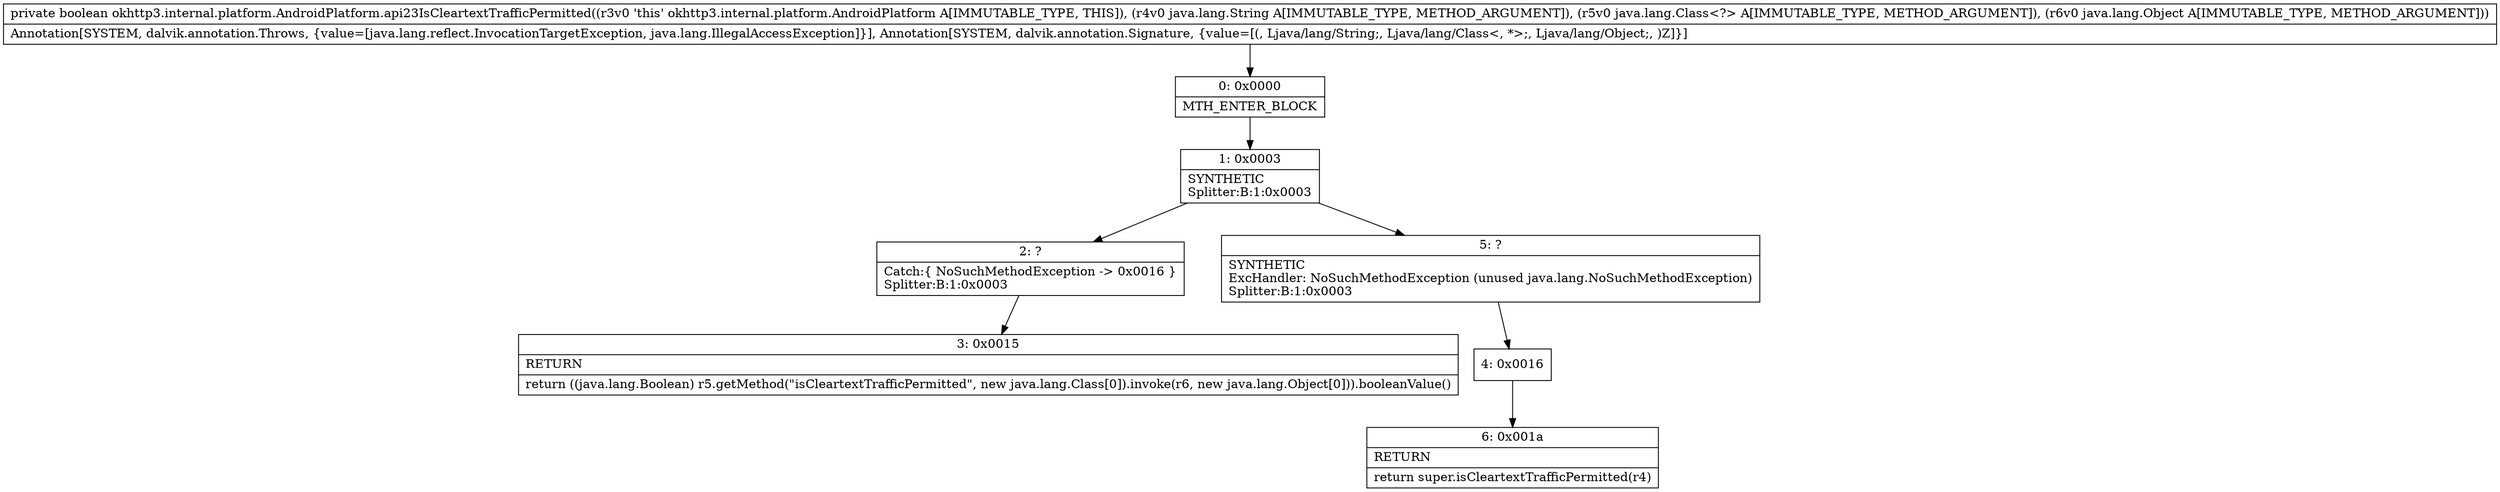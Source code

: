 digraph "CFG forokhttp3.internal.platform.AndroidPlatform.api23IsCleartextTrafficPermitted(Ljava\/lang\/String;Ljava\/lang\/Class;Ljava\/lang\/Object;)Z" {
Node_0 [shape=record,label="{0\:\ 0x0000|MTH_ENTER_BLOCK\l}"];
Node_1 [shape=record,label="{1\:\ 0x0003|SYNTHETIC\lSplitter:B:1:0x0003\l}"];
Node_2 [shape=record,label="{2\:\ ?|Catch:\{ NoSuchMethodException \-\> 0x0016 \}\lSplitter:B:1:0x0003\l}"];
Node_3 [shape=record,label="{3\:\ 0x0015|RETURN\l|return ((java.lang.Boolean) r5.getMethod(\"isCleartextTrafficPermitted\", new java.lang.Class[0]).invoke(r6, new java.lang.Object[0])).booleanValue()\l}"];
Node_4 [shape=record,label="{4\:\ 0x0016}"];
Node_5 [shape=record,label="{5\:\ ?|SYNTHETIC\lExcHandler: NoSuchMethodException (unused java.lang.NoSuchMethodException)\lSplitter:B:1:0x0003\l}"];
Node_6 [shape=record,label="{6\:\ 0x001a|RETURN\l|return super.isCleartextTrafficPermitted(r4)\l}"];
MethodNode[shape=record,label="{private boolean okhttp3.internal.platform.AndroidPlatform.api23IsCleartextTrafficPermitted((r3v0 'this' okhttp3.internal.platform.AndroidPlatform A[IMMUTABLE_TYPE, THIS]), (r4v0 java.lang.String A[IMMUTABLE_TYPE, METHOD_ARGUMENT]), (r5v0 java.lang.Class\<?\> A[IMMUTABLE_TYPE, METHOD_ARGUMENT]), (r6v0 java.lang.Object A[IMMUTABLE_TYPE, METHOD_ARGUMENT]))  | Annotation[SYSTEM, dalvik.annotation.Throws, \{value=[java.lang.reflect.InvocationTargetException, java.lang.IllegalAccessException]\}], Annotation[SYSTEM, dalvik.annotation.Signature, \{value=[(, Ljava\/lang\/String;, Ljava\/lang\/Class\<, *\>;, Ljava\/lang\/Object;, )Z]\}]\l}"];
MethodNode -> Node_0;
Node_0 -> Node_1;
Node_1 -> Node_2;
Node_1 -> Node_5;
Node_2 -> Node_3;
Node_4 -> Node_6;
Node_5 -> Node_4;
}

